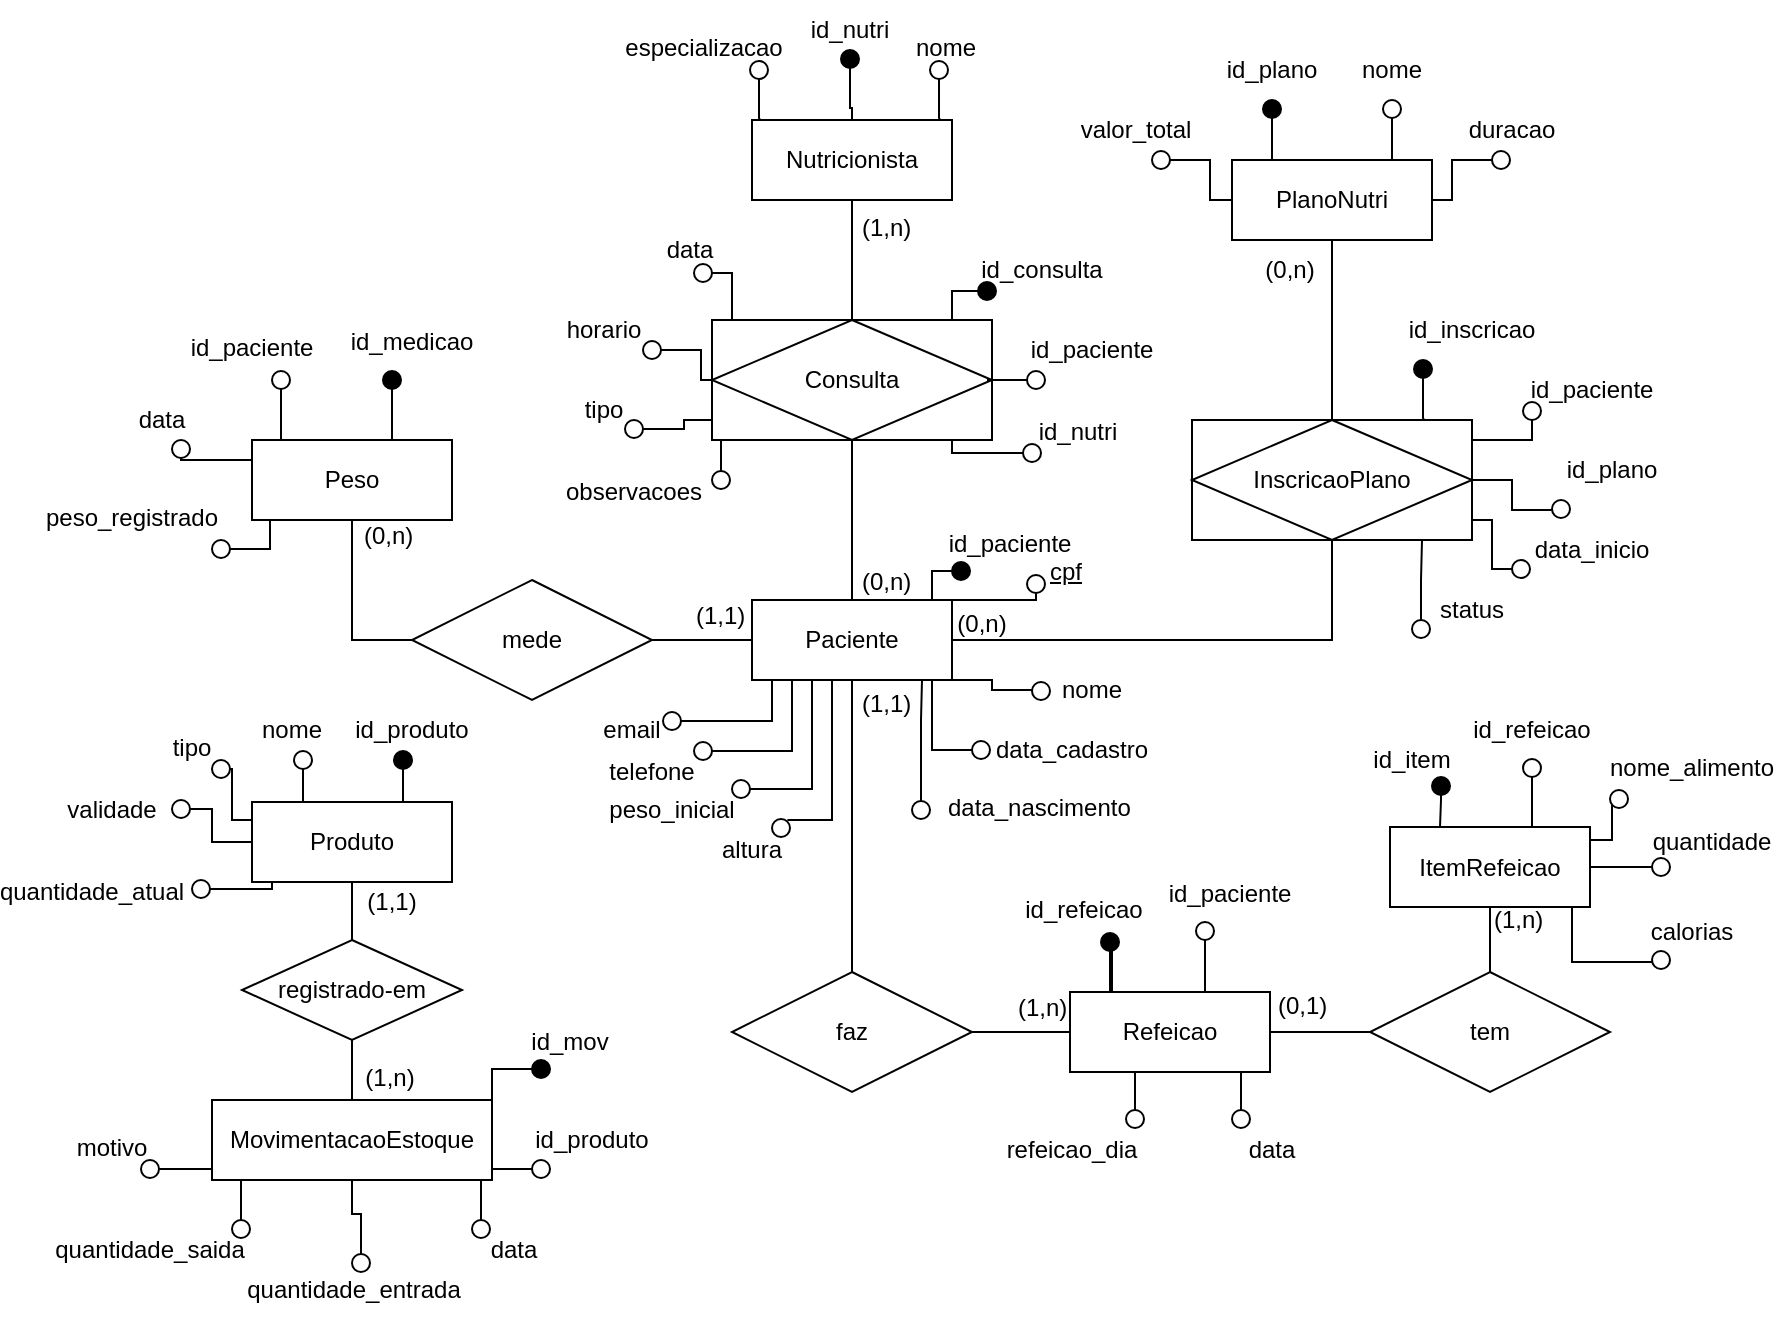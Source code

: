 <mxfile version="28.0.4">
  <diagram name="Page-1" id="3-nL8nf_fQpSpYGJ1Xfw">
    <mxGraphModel dx="1158" dy="623" grid="1" gridSize="10" guides="1" tooltips="1" connect="1" arrows="1" fold="1" page="1" pageScale="1" pageWidth="980" pageHeight="1390" math="0" shadow="0">
      <root>
        <mxCell id="0" />
        <mxCell id="1" parent="0" />
        <mxCell id="TYAmSIoRfzc6kdNb8GAb-39" style="edgeStyle=orthogonalEdgeStyle;rounded=0;orthogonalLoop=1;jettySize=auto;html=1;endArrow=none;endFill=0;" edge="1" parent="1" source="TYAmSIoRfzc6kdNb8GAb-1" target="TYAmSIoRfzc6kdNb8GAb-15">
          <mxGeometry relative="1" as="geometry" />
        </mxCell>
        <mxCell id="TYAmSIoRfzc6kdNb8GAb-82" style="edgeStyle=orthogonalEdgeStyle;rounded=0;orthogonalLoop=1;jettySize=auto;html=1;entryX=1;entryY=0;entryDx=0;entryDy=0;endArrow=none;endFill=0;" edge="1" parent="1" source="TYAmSIoRfzc6kdNb8GAb-1" target="TYAmSIoRfzc6kdNb8GAb-70">
          <mxGeometry relative="1" as="geometry">
            <Array as="points">
              <mxPoint x="460" y="420" />
              <mxPoint x="438" y="420" />
            </Array>
          </mxGeometry>
        </mxCell>
        <mxCell id="TYAmSIoRfzc6kdNb8GAb-86" style="edgeStyle=orthogonalEdgeStyle;rounded=0;orthogonalLoop=1;jettySize=auto;html=1;endArrow=none;endFill=0;" edge="1" parent="1" source="TYAmSIoRfzc6kdNb8GAb-1" target="TYAmSIoRfzc6kdNb8GAb-4">
          <mxGeometry relative="1" as="geometry" />
        </mxCell>
        <mxCell id="TYAmSIoRfzc6kdNb8GAb-1" value="Paciente" style="whiteSpace=wrap;html=1;align=center;" vertex="1" parent="1">
          <mxGeometry x="420" y="310" width="100" height="40" as="geometry" />
        </mxCell>
        <mxCell id="TYAmSIoRfzc6kdNb8GAb-2" value="PlanoNutri" style="whiteSpace=wrap;html=1;align=center;" vertex="1" parent="1">
          <mxGeometry x="660" y="90" width="100" height="40" as="geometry" />
        </mxCell>
        <mxCell id="TYAmSIoRfzc6kdNb8GAb-87" style="edgeStyle=orthogonalEdgeStyle;rounded=0;orthogonalLoop=1;jettySize=auto;html=1;endArrow=none;endFill=0;" edge="1" parent="1" source="TYAmSIoRfzc6kdNb8GAb-4" target="TYAmSIoRfzc6kdNb8GAb-2">
          <mxGeometry relative="1" as="geometry" />
        </mxCell>
        <mxCell id="TYAmSIoRfzc6kdNb8GAb-113" value="" style="edgeStyle=orthogonalEdgeStyle;rounded=0;orthogonalLoop=1;jettySize=auto;html=1;endArrow=none;endFill=0;" edge="1" parent="1" source="TYAmSIoRfzc6kdNb8GAb-4" target="TYAmSIoRfzc6kdNb8GAb-108">
          <mxGeometry relative="1" as="geometry">
            <Array as="points">
              <mxPoint x="800" y="250" />
              <mxPoint x="800" y="265" />
            </Array>
          </mxGeometry>
        </mxCell>
        <mxCell id="TYAmSIoRfzc6kdNb8GAb-4" value="InscricaoPlano" style="shape=associativeEntity;whiteSpace=wrap;html=1;align=center;" vertex="1" parent="1">
          <mxGeometry x="640" y="220" width="140" height="60" as="geometry" />
        </mxCell>
        <mxCell id="TYAmSIoRfzc6kdNb8GAb-5" value="Nutricionista" style="whiteSpace=wrap;html=1;align=center;" vertex="1" parent="1">
          <mxGeometry x="420" y="70" width="100" height="40" as="geometry" />
        </mxCell>
        <mxCell id="TYAmSIoRfzc6kdNb8GAb-120" style="edgeStyle=orthogonalEdgeStyle;rounded=0;orthogonalLoop=1;jettySize=auto;html=1;endArrow=none;endFill=0;" edge="1" parent="1" source="TYAmSIoRfzc6kdNb8GAb-6" target="TYAmSIoRfzc6kdNb8GAb-1">
          <mxGeometry relative="1" as="geometry" />
        </mxCell>
        <mxCell id="TYAmSIoRfzc6kdNb8GAb-121" style="edgeStyle=orthogonalEdgeStyle;rounded=0;orthogonalLoop=1;jettySize=auto;html=1;endArrow=none;endFill=0;" edge="1" parent="1" source="TYAmSIoRfzc6kdNb8GAb-6" target="TYAmSIoRfzc6kdNb8GAb-5">
          <mxGeometry relative="1" as="geometry" />
        </mxCell>
        <mxCell id="TYAmSIoRfzc6kdNb8GAb-6" value="Consulta" style="shape=associativeEntity;whiteSpace=wrap;html=1;align=center;" vertex="1" parent="1">
          <mxGeometry x="400" y="170" width="140" height="60" as="geometry" />
        </mxCell>
        <mxCell id="TYAmSIoRfzc6kdNb8GAb-8" value="Refeicao" style="whiteSpace=wrap;html=1;align=center;" vertex="1" parent="1">
          <mxGeometry x="579" y="506" width="100" height="40" as="geometry" />
        </mxCell>
        <mxCell id="TYAmSIoRfzc6kdNb8GAb-43" style="edgeStyle=orthogonalEdgeStyle;rounded=0;orthogonalLoop=1;jettySize=auto;html=1;endArrow=none;endFill=0;" edge="1" parent="1" source="TYAmSIoRfzc6kdNb8GAb-9" target="TYAmSIoRfzc6kdNb8GAb-1">
          <mxGeometry relative="1" as="geometry">
            <Array as="points">
              <mxPoint x="470" y="420" />
              <mxPoint x="470" y="420" />
            </Array>
          </mxGeometry>
        </mxCell>
        <mxCell id="TYAmSIoRfzc6kdNb8GAb-50" style="edgeStyle=orthogonalEdgeStyle;rounded=0;orthogonalLoop=1;jettySize=auto;html=1;endArrow=none;endFill=0;" edge="1" parent="1" source="TYAmSIoRfzc6kdNb8GAb-9" target="TYAmSIoRfzc6kdNb8GAb-8">
          <mxGeometry relative="1" as="geometry" />
        </mxCell>
        <mxCell id="TYAmSIoRfzc6kdNb8GAb-9" value="faz" style="shape=rhombus;perimeter=rhombusPerimeter;whiteSpace=wrap;html=1;align=center;" vertex="1" parent="1">
          <mxGeometry x="410" y="496" width="120" height="60" as="geometry" />
        </mxCell>
        <mxCell id="TYAmSIoRfzc6kdNb8GAb-10" value="ItemRefeicao" style="whiteSpace=wrap;html=1;align=center;" vertex="1" parent="1">
          <mxGeometry x="739" y="423.5" width="100" height="40" as="geometry" />
        </mxCell>
        <mxCell id="TYAmSIoRfzc6kdNb8GAb-152" style="edgeStyle=orthogonalEdgeStyle;rounded=0;orthogonalLoop=1;jettySize=auto;html=1;endArrow=none;endFill=0;" edge="1" parent="1" source="TYAmSIoRfzc6kdNb8GAb-11" target="TYAmSIoRfzc6kdNb8GAb-8">
          <mxGeometry relative="1" as="geometry" />
        </mxCell>
        <mxCell id="TYAmSIoRfzc6kdNb8GAb-153" style="edgeStyle=orthogonalEdgeStyle;rounded=0;orthogonalLoop=1;jettySize=auto;html=1;endArrow=none;endFill=0;" edge="1" parent="1" source="TYAmSIoRfzc6kdNb8GAb-11" target="TYAmSIoRfzc6kdNb8GAb-10">
          <mxGeometry relative="1" as="geometry" />
        </mxCell>
        <mxCell id="TYAmSIoRfzc6kdNb8GAb-11" value="tem" style="shape=rhombus;perimeter=rhombusPerimeter;whiteSpace=wrap;html=1;align=center;" vertex="1" parent="1">
          <mxGeometry x="729" y="496" width="120" height="60" as="geometry" />
        </mxCell>
        <mxCell id="TYAmSIoRfzc6kdNb8GAb-12" value="(1,n)" style="text;strokeColor=none;fillColor=none;spacingLeft=4;spacingRight=4;overflow=hidden;rotatable=0;points=[[0,0.5],[1,0.5]];portConstraint=eastwest;fontSize=12;whiteSpace=wrap;html=1;" vertex="1" parent="1">
          <mxGeometry x="784.5" y="455.5" width="40" height="30" as="geometry" />
        </mxCell>
        <mxCell id="TYAmSIoRfzc6kdNb8GAb-13" value="(0,1)" style="text;strokeColor=none;fillColor=none;spacingLeft=4;spacingRight=4;overflow=hidden;rotatable=0;points=[[0,0.5],[1,0.5]];portConstraint=eastwest;fontSize=12;whiteSpace=wrap;html=1;" vertex="1" parent="1">
          <mxGeometry x="677" y="499" width="40" height="30" as="geometry" />
        </mxCell>
        <mxCell id="TYAmSIoRfzc6kdNb8GAb-14" value="Peso" style="whiteSpace=wrap;html=1;align=center;" vertex="1" parent="1">
          <mxGeometry x="170" y="230" width="100" height="40" as="geometry" />
        </mxCell>
        <mxCell id="TYAmSIoRfzc6kdNb8GAb-41" style="edgeStyle=orthogonalEdgeStyle;rounded=0;orthogonalLoop=1;jettySize=auto;html=1;endArrow=none;endFill=0;" edge="1" parent="1" source="TYAmSIoRfzc6kdNb8GAb-15" target="TYAmSIoRfzc6kdNb8GAb-14">
          <mxGeometry relative="1" as="geometry">
            <mxPoint x="280.0" y="340.0" as="sourcePoint" />
            <mxPoint x="190" y="310" as="targetPoint" />
            <Array as="points">
              <mxPoint x="220" y="330" />
            </Array>
          </mxGeometry>
        </mxCell>
        <mxCell id="TYAmSIoRfzc6kdNb8GAb-15" value="mede" style="shape=rhombus;perimeter=rhombusPerimeter;whiteSpace=wrap;html=1;align=center;" vertex="1" parent="1">
          <mxGeometry x="250" y="300" width="120" height="60" as="geometry" />
        </mxCell>
        <mxCell id="TYAmSIoRfzc6kdNb8GAb-16" value="(0,n)" style="text;strokeColor=none;fillColor=none;spacingLeft=4;spacingRight=4;overflow=hidden;rotatable=0;points=[[0,0.5],[1,0.5]];portConstraint=eastwest;fontSize=12;whiteSpace=wrap;html=1;" vertex="1" parent="1">
          <mxGeometry x="220" y="264" width="40" height="30" as="geometry" />
        </mxCell>
        <mxCell id="TYAmSIoRfzc6kdNb8GAb-17" value="(1,1)" style="text;strokeColor=none;fillColor=none;spacingLeft=4;spacingRight=4;overflow=hidden;rotatable=0;points=[[0,0.5],[1,0.5]];portConstraint=eastwest;fontSize=12;whiteSpace=wrap;html=1;" vertex="1" parent="1">
          <mxGeometry x="386" y="304" width="40" height="30" as="geometry" />
        </mxCell>
        <mxCell id="TYAmSIoRfzc6kdNb8GAb-18" value="(0,n)" style="text;strokeColor=none;fillColor=none;spacingLeft=4;spacingRight=4;overflow=hidden;rotatable=0;points=[[0,0.5],[1,0.5]];portConstraint=eastwest;fontSize=12;whiteSpace=wrap;html=1;" vertex="1" parent="1">
          <mxGeometry x="469" y="287" width="40" height="30" as="geometry" />
        </mxCell>
        <mxCell id="TYAmSIoRfzc6kdNb8GAb-19" value="(1,n)" style="text;strokeColor=none;fillColor=none;spacingLeft=4;spacingRight=4;overflow=hidden;rotatable=0;points=[[0,0.5],[1,0.5]];portConstraint=eastwest;fontSize=12;whiteSpace=wrap;html=1;" vertex="1" parent="1">
          <mxGeometry x="469" y="110" width="40" height="30" as="geometry" />
        </mxCell>
        <mxCell id="TYAmSIoRfzc6kdNb8GAb-20" value="(1,1)" style="text;strokeColor=none;fillColor=none;spacingLeft=4;spacingRight=4;overflow=hidden;rotatable=0;points=[[0,0.5],[1,0.5]];portConstraint=eastwest;fontSize=12;whiteSpace=wrap;html=1;" vertex="1" parent="1">
          <mxGeometry x="469" y="348" width="40" height="30" as="geometry" />
        </mxCell>
        <mxCell id="TYAmSIoRfzc6kdNb8GAb-21" value="(1,n)" style="text;strokeColor=none;fillColor=none;spacingLeft=4;spacingRight=4;overflow=hidden;rotatable=0;points=[[0,0.5],[1,0.5]];portConstraint=eastwest;fontSize=12;whiteSpace=wrap;html=1;" vertex="1" parent="1">
          <mxGeometry x="547" y="500" width="40" height="30" as="geometry" />
        </mxCell>
        <mxCell id="TYAmSIoRfzc6kdNb8GAb-22" value="Produto" style="whiteSpace=wrap;html=1;align=center;" vertex="1" parent="1">
          <mxGeometry x="170" y="411" width="100" height="40" as="geometry" />
        </mxCell>
        <mxCell id="TYAmSIoRfzc6kdNb8GAb-23" value="MovimentacaoEstoque" style="whiteSpace=wrap;html=1;align=center;" vertex="1" parent="1">
          <mxGeometry x="150" y="560" width="140" height="40" as="geometry" />
        </mxCell>
        <mxCell id="TYAmSIoRfzc6kdNb8GAb-217" style="edgeStyle=orthogonalEdgeStyle;rounded=0;orthogonalLoop=1;jettySize=auto;html=1;endArrow=none;endFill=0;" edge="1" parent="1" source="TYAmSIoRfzc6kdNb8GAb-24" target="TYAmSIoRfzc6kdNb8GAb-22">
          <mxGeometry relative="1" as="geometry" />
        </mxCell>
        <mxCell id="TYAmSIoRfzc6kdNb8GAb-218" style="edgeStyle=orthogonalEdgeStyle;rounded=0;orthogonalLoop=1;jettySize=auto;html=1;endArrow=none;endFill=0;" edge="1" parent="1" source="TYAmSIoRfzc6kdNb8GAb-24" target="TYAmSIoRfzc6kdNb8GAb-23">
          <mxGeometry relative="1" as="geometry" />
        </mxCell>
        <mxCell id="TYAmSIoRfzc6kdNb8GAb-24" value="registrado-em" style="shape=rhombus;perimeter=rhombusPerimeter;whiteSpace=wrap;html=1;align=center;" vertex="1" parent="1">
          <mxGeometry x="165" y="480" width="110" height="50" as="geometry" />
        </mxCell>
        <mxCell id="TYAmSIoRfzc6kdNb8GAb-51" value="data_nascimento" style="text;strokeColor=none;fillColor=none;spacingLeft=4;spacingRight=4;overflow=hidden;rotatable=0;points=[[0,0.5],[1,0.5]];portConstraint=eastwest;fontSize=12;whiteSpace=wrap;html=1;" vertex="1" parent="1">
          <mxGeometry x="511.5" y="400" width="101" height="30" as="geometry" />
        </mxCell>
        <mxCell id="TYAmSIoRfzc6kdNb8GAb-78" style="edgeStyle=orthogonalEdgeStyle;rounded=0;orthogonalLoop=1;jettySize=auto;html=1;endArrow=none;endFill=0;" edge="1" parent="1" source="TYAmSIoRfzc6kdNb8GAb-53" target="TYAmSIoRfzc6kdNb8GAb-1">
          <mxGeometry relative="1" as="geometry">
            <Array as="points">
              <mxPoint x="505" y="370" />
              <mxPoint x="505" y="370" />
            </Array>
          </mxGeometry>
        </mxCell>
        <mxCell id="TYAmSIoRfzc6kdNb8GAb-53" value="" style="ellipse;whiteSpace=wrap;html=1;aspect=fixed;" vertex="1" parent="1">
          <mxGeometry x="500" y="410.5" width="9" height="9" as="geometry" />
        </mxCell>
        <mxCell id="TYAmSIoRfzc6kdNb8GAb-58" value="data_cadastro" style="text;html=1;align=center;verticalAlign=middle;whiteSpace=wrap;rounded=0;" vertex="1" parent="1">
          <mxGeometry x="550" y="370" width="60" height="30" as="geometry" />
        </mxCell>
        <mxCell id="TYAmSIoRfzc6kdNb8GAb-75" style="edgeStyle=orthogonalEdgeStyle;rounded=0;orthogonalLoop=1;jettySize=auto;html=1;endArrow=none;endFill=0;" edge="1" parent="1" source="TYAmSIoRfzc6kdNb8GAb-59" target="TYAmSIoRfzc6kdNb8GAb-1">
          <mxGeometry relative="1" as="geometry">
            <Array as="points">
              <mxPoint x="540" y="355" />
              <mxPoint x="540" y="350" />
            </Array>
          </mxGeometry>
        </mxCell>
        <mxCell id="TYAmSIoRfzc6kdNb8GAb-59" value="nome" style="text;html=1;align=center;verticalAlign=middle;whiteSpace=wrap;rounded=0;" vertex="1" parent="1">
          <mxGeometry x="560" y="340" width="60" height="30" as="geometry" />
        </mxCell>
        <mxCell id="TYAmSIoRfzc6kdNb8GAb-61" value="&lt;u&gt;cpf&lt;/u&gt;" style="text;html=1;align=center;verticalAlign=middle;whiteSpace=wrap;rounded=0;" vertex="1" parent="1">
          <mxGeometry x="547" y="280.5" width="60" height="30" as="geometry" />
        </mxCell>
        <mxCell id="TYAmSIoRfzc6kdNb8GAb-62" value="id_paciente" style="text;html=1;align=center;verticalAlign=middle;whiteSpace=wrap;rounded=0;" vertex="1" parent="1">
          <mxGeometry x="519" y="264" width="60" height="36" as="geometry" />
        </mxCell>
        <mxCell id="TYAmSIoRfzc6kdNb8GAb-63" value="altura" style="text;html=1;align=center;verticalAlign=middle;whiteSpace=wrap;rounded=0;" vertex="1" parent="1">
          <mxGeometry x="390" y="419.5" width="60" height="30" as="geometry" />
        </mxCell>
        <mxCell id="TYAmSIoRfzc6kdNb8GAb-64" value="peso_inicial" style="text;html=1;align=center;verticalAlign=middle;whiteSpace=wrap;rounded=0;" vertex="1" parent="1">
          <mxGeometry x="350" y="400" width="60" height="30" as="geometry" />
        </mxCell>
        <mxCell id="TYAmSIoRfzc6kdNb8GAb-65" value="email" style="text;html=1;align=center;verticalAlign=middle;whiteSpace=wrap;rounded=0;" vertex="1" parent="1">
          <mxGeometry x="330" y="360" width="60" height="30" as="geometry" />
        </mxCell>
        <mxCell id="TYAmSIoRfzc6kdNb8GAb-66" value="telefone" style="text;html=1;align=center;verticalAlign=middle;whiteSpace=wrap;rounded=0;" vertex="1" parent="1">
          <mxGeometry x="340" y="381" width="60" height="30" as="geometry" />
        </mxCell>
        <mxCell id="TYAmSIoRfzc6kdNb8GAb-76" style="edgeStyle=orthogonalEdgeStyle;rounded=0;orthogonalLoop=1;jettySize=auto;html=1;endArrow=none;endFill=0;" edge="1" parent="1" source="TYAmSIoRfzc6kdNb8GAb-67" target="TYAmSIoRfzc6kdNb8GAb-1">
          <mxGeometry relative="1" as="geometry">
            <Array as="points">
              <mxPoint x="510" y="385" />
            </Array>
          </mxGeometry>
        </mxCell>
        <mxCell id="TYAmSIoRfzc6kdNb8GAb-67" value="" style="ellipse;whiteSpace=wrap;html=1;aspect=fixed;" vertex="1" parent="1">
          <mxGeometry x="530" y="380.5" width="9" height="9" as="geometry" />
        </mxCell>
        <mxCell id="TYAmSIoRfzc6kdNb8GAb-68" value="" style="ellipse;whiteSpace=wrap;html=1;aspect=fixed;" vertex="1" parent="1">
          <mxGeometry x="560" y="351" width="9" height="9" as="geometry" />
        </mxCell>
        <mxCell id="TYAmSIoRfzc6kdNb8GAb-80" style="edgeStyle=orthogonalEdgeStyle;rounded=0;orthogonalLoop=1;jettySize=auto;html=1;endArrow=none;endFill=0;" edge="1" parent="1" source="TYAmSIoRfzc6kdNb8GAb-69" target="TYAmSIoRfzc6kdNb8GAb-1">
          <mxGeometry relative="1" as="geometry">
            <Array as="points">
              <mxPoint x="562" y="310" />
            </Array>
          </mxGeometry>
        </mxCell>
        <mxCell id="TYAmSIoRfzc6kdNb8GAb-69" value="" style="ellipse;whiteSpace=wrap;html=1;aspect=fixed;" vertex="1" parent="1">
          <mxGeometry x="557.5" y="297.5" width="9" height="9" as="geometry" />
        </mxCell>
        <mxCell id="TYAmSIoRfzc6kdNb8GAb-70" value="" style="ellipse;whiteSpace=wrap;html=1;aspect=fixed;" vertex="1" parent="1">
          <mxGeometry x="430" y="419.5" width="9" height="9" as="geometry" />
        </mxCell>
        <mxCell id="TYAmSIoRfzc6kdNb8GAb-83" value="" style="edgeStyle=orthogonalEdgeStyle;rounded=0;orthogonalLoop=1;jettySize=auto;html=1;endArrow=none;endFill=0;" edge="1" parent="1" source="TYAmSIoRfzc6kdNb8GAb-71" target="TYAmSIoRfzc6kdNb8GAb-1">
          <mxGeometry relative="1" as="geometry">
            <Array as="points">
              <mxPoint x="450" y="405" />
            </Array>
          </mxGeometry>
        </mxCell>
        <mxCell id="TYAmSIoRfzc6kdNb8GAb-71" value="" style="ellipse;whiteSpace=wrap;html=1;aspect=fixed;" vertex="1" parent="1">
          <mxGeometry x="410" y="400" width="9" height="9" as="geometry" />
        </mxCell>
        <mxCell id="TYAmSIoRfzc6kdNb8GAb-84" style="edgeStyle=orthogonalEdgeStyle;rounded=0;orthogonalLoop=1;jettySize=auto;html=1;endArrow=none;endFill=0;" edge="1" parent="1" source="TYAmSIoRfzc6kdNb8GAb-72" target="TYAmSIoRfzc6kdNb8GAb-1">
          <mxGeometry relative="1" as="geometry">
            <Array as="points">
              <mxPoint x="440" y="386" />
            </Array>
          </mxGeometry>
        </mxCell>
        <mxCell id="TYAmSIoRfzc6kdNb8GAb-72" value="" style="ellipse;whiteSpace=wrap;html=1;aspect=fixed;" vertex="1" parent="1">
          <mxGeometry x="391" y="381" width="9" height="9" as="geometry" />
        </mxCell>
        <mxCell id="TYAmSIoRfzc6kdNb8GAb-85" style="edgeStyle=orthogonalEdgeStyle;rounded=0;orthogonalLoop=1;jettySize=auto;html=1;endArrow=none;endFill=0;" edge="1" parent="1" source="TYAmSIoRfzc6kdNb8GAb-73" target="TYAmSIoRfzc6kdNb8GAb-1">
          <mxGeometry relative="1" as="geometry">
            <Array as="points">
              <mxPoint x="430" y="370" />
            </Array>
          </mxGeometry>
        </mxCell>
        <mxCell id="TYAmSIoRfzc6kdNb8GAb-73" value="" style="ellipse;whiteSpace=wrap;html=1;aspect=fixed;" vertex="1" parent="1">
          <mxGeometry x="375.5" y="366" width="9" height="9" as="geometry" />
        </mxCell>
        <mxCell id="TYAmSIoRfzc6kdNb8GAb-81" style="edgeStyle=orthogonalEdgeStyle;rounded=0;orthogonalLoop=1;jettySize=auto;html=1;endArrow=none;endFill=0;" edge="1" parent="1" source="TYAmSIoRfzc6kdNb8GAb-74" target="TYAmSIoRfzc6kdNb8GAb-1">
          <mxGeometry relative="1" as="geometry">
            <Array as="points">
              <mxPoint x="510" y="296" />
            </Array>
          </mxGeometry>
        </mxCell>
        <mxCell id="TYAmSIoRfzc6kdNb8GAb-74" value="" style="ellipse;whiteSpace=wrap;html=1;aspect=fixed;fillColor=#000000;" vertex="1" parent="1">
          <mxGeometry x="520" y="291" width="9" height="9" as="geometry" />
        </mxCell>
        <mxCell id="TYAmSIoRfzc6kdNb8GAb-88" value="id_plano" style="text;html=1;align=center;verticalAlign=middle;whiteSpace=wrap;rounded=0;" vertex="1" parent="1">
          <mxGeometry x="650" y="30" width="60" height="30" as="geometry" />
        </mxCell>
        <mxCell id="TYAmSIoRfzc6kdNb8GAb-89" value="nome" style="text;html=1;align=center;verticalAlign=middle;whiteSpace=wrap;rounded=0;" vertex="1" parent="1">
          <mxGeometry x="710" y="30" width="60" height="30" as="geometry" />
        </mxCell>
        <mxCell id="TYAmSIoRfzc6kdNb8GAb-90" value="duracao" style="text;html=1;align=center;verticalAlign=middle;whiteSpace=wrap;rounded=0;" vertex="1" parent="1">
          <mxGeometry x="770" y="60" width="60" height="30" as="geometry" />
        </mxCell>
        <mxCell id="TYAmSIoRfzc6kdNb8GAb-91" value="valor_total" style="text;html=1;align=center;verticalAlign=middle;whiteSpace=wrap;rounded=0;" vertex="1" parent="1">
          <mxGeometry x="582" y="60" width="60" height="30" as="geometry" />
        </mxCell>
        <mxCell id="TYAmSIoRfzc6kdNb8GAb-97" style="edgeStyle=orthogonalEdgeStyle;rounded=0;orthogonalLoop=1;jettySize=auto;html=1;endArrow=none;endFill=0;" edge="1" parent="1" source="TYAmSIoRfzc6kdNb8GAb-93" target="TYAmSIoRfzc6kdNb8GAb-2">
          <mxGeometry relative="1" as="geometry">
            <Array as="points">
              <mxPoint x="740" y="80" />
              <mxPoint x="740" y="80" />
            </Array>
          </mxGeometry>
        </mxCell>
        <mxCell id="TYAmSIoRfzc6kdNb8GAb-93" value="" style="ellipse;whiteSpace=wrap;html=1;aspect=fixed;" vertex="1" parent="1">
          <mxGeometry x="735.5" y="60" width="9" height="9" as="geometry" />
        </mxCell>
        <mxCell id="TYAmSIoRfzc6kdNb8GAb-98" style="edgeStyle=orthogonalEdgeStyle;rounded=0;orthogonalLoop=1;jettySize=auto;html=1;endArrow=none;endFill=0;" edge="1" parent="1" source="TYAmSIoRfzc6kdNb8GAb-94" target="TYAmSIoRfzc6kdNb8GAb-2">
          <mxGeometry relative="1" as="geometry" />
        </mxCell>
        <mxCell id="TYAmSIoRfzc6kdNb8GAb-94" value="" style="ellipse;whiteSpace=wrap;html=1;aspect=fixed;" vertex="1" parent="1">
          <mxGeometry x="790" y="85.5" width="9" height="9" as="geometry" />
        </mxCell>
        <mxCell id="TYAmSIoRfzc6kdNb8GAb-100" style="edgeStyle=orthogonalEdgeStyle;rounded=0;orthogonalLoop=1;jettySize=auto;html=1;endArrow=none;endFill=0;" edge="1" parent="1" source="TYAmSIoRfzc6kdNb8GAb-95" target="TYAmSIoRfzc6kdNb8GAb-2">
          <mxGeometry relative="1" as="geometry" />
        </mxCell>
        <mxCell id="TYAmSIoRfzc6kdNb8GAb-95" value="" style="ellipse;whiteSpace=wrap;html=1;aspect=fixed;" vertex="1" parent="1">
          <mxGeometry x="620" y="85.5" width="9" height="9" as="geometry" />
        </mxCell>
        <mxCell id="TYAmSIoRfzc6kdNb8GAb-99" style="edgeStyle=orthogonalEdgeStyle;rounded=0;orthogonalLoop=1;jettySize=auto;html=1;endArrow=none;endFill=0;" edge="1" parent="1" source="TYAmSIoRfzc6kdNb8GAb-96" target="TYAmSIoRfzc6kdNb8GAb-2">
          <mxGeometry relative="1" as="geometry">
            <Array as="points">
              <mxPoint x="680" y="80" />
              <mxPoint x="680" y="80" />
            </Array>
          </mxGeometry>
        </mxCell>
        <mxCell id="TYAmSIoRfzc6kdNb8GAb-96" value="" style="ellipse;whiteSpace=wrap;html=1;aspect=fixed;fillColor=#000000;" vertex="1" parent="1">
          <mxGeometry x="675.5" y="60" width="9" height="9" as="geometry" />
        </mxCell>
        <mxCell id="TYAmSIoRfzc6kdNb8GAb-101" value="id_inscricao" style="text;html=1;align=center;verticalAlign=middle;whiteSpace=wrap;rounded=0;" vertex="1" parent="1">
          <mxGeometry x="750" y="160" width="60" height="30" as="geometry" />
        </mxCell>
        <mxCell id="TYAmSIoRfzc6kdNb8GAb-102" value="id_paciente" style="text;html=1;align=center;verticalAlign=middle;whiteSpace=wrap;rounded=0;" vertex="1" parent="1">
          <mxGeometry x="810" y="190" width="60" height="30" as="geometry" />
        </mxCell>
        <mxCell id="TYAmSIoRfzc6kdNb8GAb-103" value="id_plano" style="text;html=1;align=center;verticalAlign=middle;whiteSpace=wrap;rounded=0;" vertex="1" parent="1">
          <mxGeometry x="820" y="230" width="60" height="30" as="geometry" />
        </mxCell>
        <mxCell id="TYAmSIoRfzc6kdNb8GAb-104" value="data_inicio" style="text;html=1;align=center;verticalAlign=middle;whiteSpace=wrap;rounded=0;" vertex="1" parent="1">
          <mxGeometry x="810" y="270" width="60" height="30" as="geometry" />
        </mxCell>
        <mxCell id="TYAmSIoRfzc6kdNb8GAb-105" value="status" style="text;html=1;align=center;verticalAlign=middle;whiteSpace=wrap;rounded=0;" vertex="1" parent="1">
          <mxGeometry x="750" y="300" width="60" height="30" as="geometry" />
        </mxCell>
        <mxCell id="TYAmSIoRfzc6kdNb8GAb-112" style="edgeStyle=orthogonalEdgeStyle;rounded=0;orthogonalLoop=1;jettySize=auto;html=1;endArrow=none;endFill=0;" edge="1" parent="1" source="TYAmSIoRfzc6kdNb8GAb-106" target="TYAmSIoRfzc6kdNb8GAb-4">
          <mxGeometry relative="1" as="geometry">
            <Array as="points">
              <mxPoint x="756" y="219" />
              <mxPoint x="756" y="219" />
            </Array>
          </mxGeometry>
        </mxCell>
        <mxCell id="TYAmSIoRfzc6kdNb8GAb-106" value="" style="ellipse;whiteSpace=wrap;html=1;aspect=fixed;fillColor=#000000;" vertex="1" parent="1">
          <mxGeometry x="751" y="190" width="9" height="9" as="geometry" />
        </mxCell>
        <mxCell id="TYAmSIoRfzc6kdNb8GAb-111" style="edgeStyle=orthogonalEdgeStyle;rounded=0;orthogonalLoop=1;jettySize=auto;html=1;endArrow=none;endFill=0;" edge="1" parent="1" source="TYAmSIoRfzc6kdNb8GAb-107" target="TYAmSIoRfzc6kdNb8GAb-4">
          <mxGeometry relative="1" as="geometry">
            <Array as="points">
              <mxPoint x="810" y="230" />
            </Array>
          </mxGeometry>
        </mxCell>
        <mxCell id="TYAmSIoRfzc6kdNb8GAb-107" value="" style="ellipse;whiteSpace=wrap;html=1;aspect=fixed;" vertex="1" parent="1">
          <mxGeometry x="805.5" y="211" width="9" height="9" as="geometry" />
        </mxCell>
        <mxCell id="TYAmSIoRfzc6kdNb8GAb-108" value="" style="ellipse;whiteSpace=wrap;html=1;aspect=fixed;" vertex="1" parent="1">
          <mxGeometry x="820" y="260" width="9" height="9" as="geometry" />
        </mxCell>
        <mxCell id="TYAmSIoRfzc6kdNb8GAb-109" value="" style="ellipse;whiteSpace=wrap;html=1;aspect=fixed;" vertex="1" parent="1">
          <mxGeometry x="800" y="290" width="9" height="9" as="geometry" />
        </mxCell>
        <mxCell id="TYAmSIoRfzc6kdNb8GAb-115" style="edgeStyle=orthogonalEdgeStyle;rounded=0;orthogonalLoop=1;jettySize=auto;html=1;endArrow=none;endFill=0;" edge="1" parent="1" source="TYAmSIoRfzc6kdNb8GAb-110" target="TYAmSIoRfzc6kdNb8GAb-4">
          <mxGeometry relative="1" as="geometry">
            <Array as="points">
              <mxPoint x="755" y="300" />
              <mxPoint x="755" y="300" />
            </Array>
          </mxGeometry>
        </mxCell>
        <mxCell id="TYAmSIoRfzc6kdNb8GAb-110" value="" style="ellipse;whiteSpace=wrap;html=1;aspect=fixed;" vertex="1" parent="1">
          <mxGeometry x="750" y="320" width="9" height="9" as="geometry" />
        </mxCell>
        <mxCell id="TYAmSIoRfzc6kdNb8GAb-114" style="edgeStyle=orthogonalEdgeStyle;rounded=0;orthogonalLoop=1;jettySize=auto;html=1;endArrow=none;endFill=0;" edge="1" parent="1" source="TYAmSIoRfzc6kdNb8GAb-109" target="TYAmSIoRfzc6kdNb8GAb-4">
          <mxGeometry relative="1" as="geometry">
            <Array as="points">
              <mxPoint x="790" y="295" />
              <mxPoint x="790" y="270" />
            </Array>
          </mxGeometry>
        </mxCell>
        <mxCell id="TYAmSIoRfzc6kdNb8GAb-116" value="(0,n)" style="text;html=1;align=center;verticalAlign=middle;whiteSpace=wrap;rounded=0;" vertex="1" parent="1">
          <mxGeometry x="504.5" y="306.5" width="60" height="30" as="geometry" />
        </mxCell>
        <mxCell id="TYAmSIoRfzc6kdNb8GAb-118" value="(0,n)" style="text;html=1;align=center;verticalAlign=middle;whiteSpace=wrap;rounded=0;" vertex="1" parent="1">
          <mxGeometry x="659" y="130" width="60" height="30" as="geometry" />
        </mxCell>
        <mxCell id="TYAmSIoRfzc6kdNb8GAb-122" value="id_nutri" style="text;html=1;align=center;verticalAlign=middle;whiteSpace=wrap;rounded=0;" vertex="1" parent="1">
          <mxGeometry x="439" y="10" width="60" height="30" as="geometry" />
        </mxCell>
        <mxCell id="TYAmSIoRfzc6kdNb8GAb-129" style="edgeStyle=orthogonalEdgeStyle;rounded=0;orthogonalLoop=1;jettySize=auto;html=1;endArrow=none;endFill=0;" edge="1" parent="1" source="TYAmSIoRfzc6kdNb8GAb-123" target="TYAmSIoRfzc6kdNb8GAb-5">
          <mxGeometry relative="1" as="geometry" />
        </mxCell>
        <mxCell id="TYAmSIoRfzc6kdNb8GAb-123" value="" style="ellipse;whiteSpace=wrap;html=1;aspect=fixed;fillColor=#000000;" vertex="1" parent="1">
          <mxGeometry x="464.5" y="35" width="9" height="9" as="geometry" />
        </mxCell>
        <mxCell id="TYAmSIoRfzc6kdNb8GAb-124" value="nome" style="text;html=1;align=center;verticalAlign=middle;whiteSpace=wrap;rounded=0;" vertex="1" parent="1">
          <mxGeometry x="487" y="19" width="60" height="30" as="geometry" />
        </mxCell>
        <mxCell id="TYAmSIoRfzc6kdNb8GAb-125" value="especializacao" style="text;html=1;align=center;verticalAlign=middle;whiteSpace=wrap;rounded=0;" vertex="1" parent="1">
          <mxGeometry x="365.5" y="19" width="60" height="30" as="geometry" />
        </mxCell>
        <mxCell id="TYAmSIoRfzc6kdNb8GAb-130" style="edgeStyle=orthogonalEdgeStyle;rounded=0;orthogonalLoop=1;jettySize=auto;html=1;endArrow=none;endFill=0;" edge="1" parent="1" source="TYAmSIoRfzc6kdNb8GAb-126" target="TYAmSIoRfzc6kdNb8GAb-5">
          <mxGeometry relative="1" as="geometry">
            <Array as="points">
              <mxPoint x="424" y="69" />
              <mxPoint x="424" y="50" />
            </Array>
          </mxGeometry>
        </mxCell>
        <mxCell id="TYAmSIoRfzc6kdNb8GAb-126" value="" style="ellipse;whiteSpace=wrap;html=1;aspect=fixed;" vertex="1" parent="1">
          <mxGeometry x="419" y="40.5" width="9" height="9" as="geometry" />
        </mxCell>
        <mxCell id="TYAmSIoRfzc6kdNb8GAb-128" style="edgeStyle=orthogonalEdgeStyle;rounded=0;orthogonalLoop=1;jettySize=auto;html=1;endArrow=none;endFill=0;" edge="1" parent="1" source="TYAmSIoRfzc6kdNb8GAb-127" target="TYAmSIoRfzc6kdNb8GAb-5">
          <mxGeometry relative="1" as="geometry">
            <Array as="points">
              <mxPoint x="514" y="69" />
              <mxPoint x="514" y="50" />
            </Array>
          </mxGeometry>
        </mxCell>
        <mxCell id="TYAmSIoRfzc6kdNb8GAb-127" value="" style="ellipse;whiteSpace=wrap;html=1;aspect=fixed;" vertex="1" parent="1">
          <mxGeometry x="509" y="40.5" width="9" height="9" as="geometry" />
        </mxCell>
        <mxCell id="TYAmSIoRfzc6kdNb8GAb-131" value="id_consulta" style="text;html=1;align=center;verticalAlign=middle;whiteSpace=wrap;rounded=0;" vertex="1" parent="1">
          <mxGeometry x="534.5" y="130" width="60" height="30" as="geometry" />
        </mxCell>
        <mxCell id="TYAmSIoRfzc6kdNb8GAb-132" value="id_paciente" style="text;html=1;align=center;verticalAlign=middle;whiteSpace=wrap;rounded=0;" vertex="1" parent="1">
          <mxGeometry x="560" y="170" width="60" height="30" as="geometry" />
        </mxCell>
        <mxCell id="TYAmSIoRfzc6kdNb8GAb-133" value="id_nutri" style="text;html=1;align=center;verticalAlign=middle;whiteSpace=wrap;rounded=0;" vertex="1" parent="1">
          <mxGeometry x="553" y="211" width="60" height="30" as="geometry" />
        </mxCell>
        <mxCell id="TYAmSIoRfzc6kdNb8GAb-134" value="data" style="text;html=1;align=center;verticalAlign=middle;whiteSpace=wrap;rounded=0;" vertex="1" parent="1">
          <mxGeometry x="359" y="120" width="60" height="30" as="geometry" />
        </mxCell>
        <mxCell id="TYAmSIoRfzc6kdNb8GAb-135" value="horario" style="text;html=1;align=center;verticalAlign=middle;whiteSpace=wrap;rounded=0;" vertex="1" parent="1">
          <mxGeometry x="315.5" y="160" width="60" height="30" as="geometry" />
        </mxCell>
        <mxCell id="TYAmSIoRfzc6kdNb8GAb-136" value="tipo" style="text;html=1;align=center;verticalAlign=middle;whiteSpace=wrap;rounded=0;" vertex="1" parent="1">
          <mxGeometry x="315.5" y="200" width="60" height="30" as="geometry" />
        </mxCell>
        <mxCell id="TYAmSIoRfzc6kdNb8GAb-137" value="observacoes" style="text;html=1;align=center;verticalAlign=middle;whiteSpace=wrap;rounded=0;" vertex="1" parent="1">
          <mxGeometry x="331" y="241" width="60" height="30" as="geometry" />
        </mxCell>
        <mxCell id="TYAmSIoRfzc6kdNb8GAb-151" style="edgeStyle=orthogonalEdgeStyle;rounded=0;orthogonalLoop=1;jettySize=auto;html=1;endArrow=none;endFill=0;" edge="1" parent="1" source="TYAmSIoRfzc6kdNb8GAb-138" target="TYAmSIoRfzc6kdNb8GAb-6">
          <mxGeometry relative="1" as="geometry">
            <Array as="points">
              <mxPoint x="520" y="236" />
            </Array>
          </mxGeometry>
        </mxCell>
        <mxCell id="TYAmSIoRfzc6kdNb8GAb-138" value="" style="ellipse;whiteSpace=wrap;html=1;aspect=fixed;" vertex="1" parent="1">
          <mxGeometry x="555.5" y="232" width="9" height="9" as="geometry" />
        </mxCell>
        <mxCell id="TYAmSIoRfzc6kdNb8GAb-150" style="edgeStyle=orthogonalEdgeStyle;rounded=0;orthogonalLoop=1;jettySize=auto;html=1;endArrow=none;endFill=0;" edge="1" parent="1" source="TYAmSIoRfzc6kdNb8GAb-139" target="TYAmSIoRfzc6kdNb8GAb-6">
          <mxGeometry relative="1" as="geometry" />
        </mxCell>
        <mxCell id="TYAmSIoRfzc6kdNb8GAb-139" value="" style="ellipse;whiteSpace=wrap;html=1;aspect=fixed;" vertex="1" parent="1">
          <mxGeometry x="557.5" y="195.5" width="9" height="9" as="geometry" />
        </mxCell>
        <mxCell id="TYAmSIoRfzc6kdNb8GAb-149" style="edgeStyle=orthogonalEdgeStyle;rounded=0;orthogonalLoop=1;jettySize=auto;html=1;endArrow=none;endFill=0;" edge="1" parent="1" source="TYAmSIoRfzc6kdNb8GAb-140" target="TYAmSIoRfzc6kdNb8GAb-6">
          <mxGeometry relative="1" as="geometry">
            <Array as="points">
              <mxPoint x="520" y="156" />
            </Array>
          </mxGeometry>
        </mxCell>
        <mxCell id="TYAmSIoRfzc6kdNb8GAb-140" value="" style="ellipse;whiteSpace=wrap;html=1;aspect=fixed;fillColor=#000000;" vertex="1" parent="1">
          <mxGeometry x="533" y="151" width="9" height="9" as="geometry" />
        </mxCell>
        <mxCell id="TYAmSIoRfzc6kdNb8GAb-148" style="edgeStyle=orthogonalEdgeStyle;rounded=0;orthogonalLoop=1;jettySize=auto;html=1;endArrow=none;endFill=0;" edge="1" parent="1" source="TYAmSIoRfzc6kdNb8GAb-141" target="TYAmSIoRfzc6kdNb8GAb-6">
          <mxGeometry relative="1" as="geometry">
            <Array as="points">
              <mxPoint x="410" y="146" />
            </Array>
          </mxGeometry>
        </mxCell>
        <mxCell id="TYAmSIoRfzc6kdNb8GAb-141" value="" style="ellipse;whiteSpace=wrap;html=1;aspect=fixed;" vertex="1" parent="1">
          <mxGeometry x="391" y="142" width="9" height="9" as="geometry" />
        </mxCell>
        <mxCell id="TYAmSIoRfzc6kdNb8GAb-147" style="edgeStyle=orthogonalEdgeStyle;rounded=0;orthogonalLoop=1;jettySize=auto;html=1;endArrow=none;endFill=0;" edge="1" parent="1" source="TYAmSIoRfzc6kdNb8GAb-142" target="TYAmSIoRfzc6kdNb8GAb-6">
          <mxGeometry relative="1" as="geometry" />
        </mxCell>
        <mxCell id="TYAmSIoRfzc6kdNb8GAb-142" value="" style="ellipse;whiteSpace=wrap;html=1;aspect=fixed;" vertex="1" parent="1">
          <mxGeometry x="365.5" y="180.5" width="9" height="9" as="geometry" />
        </mxCell>
        <mxCell id="TYAmSIoRfzc6kdNb8GAb-146" style="edgeStyle=orthogonalEdgeStyle;rounded=0;orthogonalLoop=1;jettySize=auto;html=1;endArrow=none;endFill=0;" edge="1" parent="1" source="TYAmSIoRfzc6kdNb8GAb-143" target="TYAmSIoRfzc6kdNb8GAb-6">
          <mxGeometry relative="1" as="geometry">
            <Array as="points">
              <mxPoint x="386" y="225" />
              <mxPoint x="386" y="220" />
            </Array>
          </mxGeometry>
        </mxCell>
        <mxCell id="TYAmSIoRfzc6kdNb8GAb-143" value="" style="ellipse;whiteSpace=wrap;html=1;aspect=fixed;" vertex="1" parent="1">
          <mxGeometry x="356.5" y="220" width="9" height="9" as="geometry" />
        </mxCell>
        <mxCell id="TYAmSIoRfzc6kdNb8GAb-145" style="edgeStyle=orthogonalEdgeStyle;rounded=0;orthogonalLoop=1;jettySize=auto;html=1;endArrow=none;endFill=0;" edge="1" parent="1" source="TYAmSIoRfzc6kdNb8GAb-144" target="TYAmSIoRfzc6kdNb8GAb-6">
          <mxGeometry relative="1" as="geometry">
            <Array as="points">
              <mxPoint x="404" y="226" />
              <mxPoint x="404" y="250" />
            </Array>
          </mxGeometry>
        </mxCell>
        <mxCell id="TYAmSIoRfzc6kdNb8GAb-144" value="" style="ellipse;whiteSpace=wrap;html=1;aspect=fixed;" vertex="1" parent="1">
          <mxGeometry x="400" y="245.5" width="9" height="9" as="geometry" />
        </mxCell>
        <mxCell id="TYAmSIoRfzc6kdNb8GAb-154" value="id_refeicao" style="text;html=1;align=center;verticalAlign=middle;whiteSpace=wrap;rounded=0;" vertex="1" parent="1">
          <mxGeometry x="556" y="450" width="60" height="30" as="geometry" />
        </mxCell>
        <mxCell id="TYAmSIoRfzc6kdNb8GAb-163" style="edgeStyle=orthogonalEdgeStyle;rounded=0;orthogonalLoop=1;jettySize=auto;html=1;endArrow=none;endFill=0;" edge="1" parent="1" source="TYAmSIoRfzc6kdNb8GAb-155" target="TYAmSIoRfzc6kdNb8GAb-8">
          <mxGeometry relative="1" as="geometry">
            <Array as="points">
              <mxPoint x="599" y="506" />
              <mxPoint x="600" y="506" />
              <mxPoint x="600" y="486" />
              <mxPoint x="599" y="486" />
            </Array>
          </mxGeometry>
        </mxCell>
        <mxCell id="TYAmSIoRfzc6kdNb8GAb-155" value="" style="ellipse;whiteSpace=wrap;html=1;aspect=fixed;fillColor=#000000;" vertex="1" parent="1">
          <mxGeometry x="594.5" y="476.5" width="9" height="9" as="geometry" />
        </mxCell>
        <mxCell id="TYAmSIoRfzc6kdNb8GAb-156" value="id_paciente" style="text;html=1;align=center;verticalAlign=middle;whiteSpace=wrap;rounded=0;" vertex="1" parent="1">
          <mxGeometry x="629" y="442" width="60" height="30" as="geometry" />
        </mxCell>
        <mxCell id="TYAmSIoRfzc6kdNb8GAb-157" value="data" style="text;html=1;align=center;verticalAlign=middle;whiteSpace=wrap;rounded=0;" vertex="1" parent="1">
          <mxGeometry x="650" y="570" width="60" height="30" as="geometry" />
        </mxCell>
        <mxCell id="TYAmSIoRfzc6kdNb8GAb-164" style="edgeStyle=orthogonalEdgeStyle;rounded=0;orthogonalLoop=1;jettySize=auto;html=1;endArrow=none;endFill=0;" edge="1" parent="1" source="TYAmSIoRfzc6kdNb8GAb-158" target="TYAmSIoRfzc6kdNb8GAb-8">
          <mxGeometry relative="1" as="geometry">
            <Array as="points">
              <mxPoint x="640" y="520" />
              <mxPoint x="640" y="520" />
            </Array>
          </mxGeometry>
        </mxCell>
        <mxCell id="TYAmSIoRfzc6kdNb8GAb-158" value="" style="ellipse;whiteSpace=wrap;html=1;aspect=fixed;" vertex="1" parent="1">
          <mxGeometry x="642" y="471" width="9" height="9" as="geometry" />
        </mxCell>
        <mxCell id="TYAmSIoRfzc6kdNb8GAb-166" style="edgeStyle=orthogonalEdgeStyle;rounded=0;orthogonalLoop=1;jettySize=auto;html=1;endArrow=none;endFill=0;" edge="1" parent="1" source="TYAmSIoRfzc6kdNb8GAb-159" target="TYAmSIoRfzc6kdNb8GAb-8">
          <mxGeometry relative="1" as="geometry">
            <Array as="points">
              <mxPoint x="665" y="545" />
              <mxPoint x="665" y="566" />
            </Array>
          </mxGeometry>
        </mxCell>
        <mxCell id="TYAmSIoRfzc6kdNb8GAb-159" value="" style="ellipse;whiteSpace=wrap;html=1;aspect=fixed;" vertex="1" parent="1">
          <mxGeometry x="660" y="565" width="9" height="9" as="geometry" />
        </mxCell>
        <mxCell id="TYAmSIoRfzc6kdNb8GAb-160" value="refeicao_dia" style="text;html=1;align=center;verticalAlign=middle;whiteSpace=wrap;rounded=0;" vertex="1" parent="1">
          <mxGeometry x="550" y="570" width="60" height="30" as="geometry" />
        </mxCell>
        <mxCell id="TYAmSIoRfzc6kdNb8GAb-165" style="edgeStyle=orthogonalEdgeStyle;rounded=0;orthogonalLoop=1;jettySize=auto;html=1;endArrow=none;endFill=0;" edge="1" parent="1" source="TYAmSIoRfzc6kdNb8GAb-161" target="TYAmSIoRfzc6kdNb8GAb-8">
          <mxGeometry relative="1" as="geometry">
            <Array as="points">
              <mxPoint x="620" y="545" />
              <mxPoint x="620" y="545" />
            </Array>
          </mxGeometry>
        </mxCell>
        <mxCell id="TYAmSIoRfzc6kdNb8GAb-161" value="" style="ellipse;whiteSpace=wrap;html=1;aspect=fixed;" vertex="1" parent="1">
          <mxGeometry x="607" y="565" width="9" height="9" as="geometry" />
        </mxCell>
        <mxCell id="TYAmSIoRfzc6kdNb8GAb-167" value="id_item" style="text;html=1;align=center;verticalAlign=middle;whiteSpace=wrap;rounded=0;" vertex="1" parent="1">
          <mxGeometry x="720" y="375" width="60" height="30" as="geometry" />
        </mxCell>
        <mxCell id="TYAmSIoRfzc6kdNb8GAb-168" value="id_refeicao" style="text;html=1;align=center;verticalAlign=middle;whiteSpace=wrap;rounded=0;" vertex="1" parent="1">
          <mxGeometry x="780" y="359.5" width="60" height="30" as="geometry" />
        </mxCell>
        <mxCell id="TYAmSIoRfzc6kdNb8GAb-170" value="quantidade" style="text;html=1;align=center;verticalAlign=middle;whiteSpace=wrap;rounded=0;" vertex="1" parent="1">
          <mxGeometry x="870" y="416" width="60" height="30" as="geometry" />
        </mxCell>
        <mxCell id="TYAmSIoRfzc6kdNb8GAb-171" value="calorias" style="text;html=1;align=center;verticalAlign=middle;whiteSpace=wrap;rounded=0;" vertex="1" parent="1">
          <mxGeometry x="860" y="460.5" width="60" height="30" as="geometry" />
        </mxCell>
        <mxCell id="TYAmSIoRfzc6kdNb8GAb-172" value="nome_alimento" style="text;html=1;align=center;verticalAlign=middle;whiteSpace=wrap;rounded=0;" vertex="1" parent="1">
          <mxGeometry x="860" y="379" width="60" height="30" as="geometry" />
        </mxCell>
        <mxCell id="TYAmSIoRfzc6kdNb8GAb-178" style="edgeStyle=orthogonalEdgeStyle;rounded=0;orthogonalLoop=1;jettySize=auto;html=1;endArrow=none;endFill=0;" edge="1" parent="1" source="TYAmSIoRfzc6kdNb8GAb-173" target="TYAmSIoRfzc6kdNb8GAb-10">
          <mxGeometry relative="1" as="geometry">
            <Array as="points">
              <mxPoint x="800" y="430" />
              <mxPoint x="800" y="430" />
            </Array>
          </mxGeometry>
        </mxCell>
        <mxCell id="TYAmSIoRfzc6kdNb8GAb-173" value="" style="ellipse;whiteSpace=wrap;html=1;aspect=fixed;" vertex="1" parent="1">
          <mxGeometry x="805.5" y="389.5" width="9" height="9" as="geometry" />
        </mxCell>
        <mxCell id="TYAmSIoRfzc6kdNb8GAb-181" style="edgeStyle=orthogonalEdgeStyle;rounded=0;orthogonalLoop=1;jettySize=auto;html=1;endArrow=none;endFill=0;" edge="1" parent="1" source="TYAmSIoRfzc6kdNb8GAb-174" target="TYAmSIoRfzc6kdNb8GAb-10">
          <mxGeometry relative="1" as="geometry">
            <Array as="points">
              <mxPoint x="850" y="430" />
            </Array>
          </mxGeometry>
        </mxCell>
        <mxCell id="TYAmSIoRfzc6kdNb8GAb-174" value="" style="ellipse;whiteSpace=wrap;html=1;aspect=fixed;" vertex="1" parent="1">
          <mxGeometry x="849" y="405" width="9" height="9" as="geometry" />
        </mxCell>
        <mxCell id="TYAmSIoRfzc6kdNb8GAb-182" style="edgeStyle=orthogonalEdgeStyle;rounded=0;orthogonalLoop=1;jettySize=auto;html=1;endArrow=none;endFill=0;" edge="1" parent="1" source="TYAmSIoRfzc6kdNb8GAb-175" target="TYAmSIoRfzc6kdNb8GAb-10">
          <mxGeometry relative="1" as="geometry" />
        </mxCell>
        <mxCell id="TYAmSIoRfzc6kdNb8GAb-175" value="" style="ellipse;whiteSpace=wrap;html=1;aspect=fixed;" vertex="1" parent="1">
          <mxGeometry x="870" y="439" width="9" height="9" as="geometry" />
        </mxCell>
        <mxCell id="TYAmSIoRfzc6kdNb8GAb-183" style="edgeStyle=orthogonalEdgeStyle;rounded=0;orthogonalLoop=1;jettySize=auto;html=1;endArrow=none;endFill=0;" edge="1" parent="1">
          <mxGeometry relative="1" as="geometry">
            <mxPoint x="871" y="490" as="sourcePoint" />
            <mxPoint x="830" y="464" as="targetPoint" />
            <Array as="points">
              <mxPoint x="871" y="491" />
              <mxPoint x="830" y="491" />
              <mxPoint x="830" y="464" />
            </Array>
          </mxGeometry>
        </mxCell>
        <mxCell id="TYAmSIoRfzc6kdNb8GAb-176" value="" style="ellipse;whiteSpace=wrap;html=1;aspect=fixed;" vertex="1" parent="1">
          <mxGeometry x="870" y="485.5" width="9" height="9" as="geometry" />
        </mxCell>
        <mxCell id="TYAmSIoRfzc6kdNb8GAb-180" style="edgeStyle=orthogonalEdgeStyle;rounded=0;orthogonalLoop=1;jettySize=auto;html=1;endArrow=none;endFill=0;" edge="1" parent="1" source="TYAmSIoRfzc6kdNb8GAb-177" target="TYAmSIoRfzc6kdNb8GAb-10">
          <mxGeometry relative="1" as="geometry">
            <Array as="points">
              <mxPoint x="764" y="410" />
              <mxPoint x="764" y="410" />
            </Array>
          </mxGeometry>
        </mxCell>
        <mxCell id="TYAmSIoRfzc6kdNb8GAb-177" value="" style="ellipse;whiteSpace=wrap;html=1;aspect=fixed;fillColor=#000000;" vertex="1" parent="1">
          <mxGeometry x="760" y="398.5" width="9" height="9" as="geometry" />
        </mxCell>
        <mxCell id="TYAmSIoRfzc6kdNb8GAb-185" value="id_medicao" style="text;html=1;align=center;verticalAlign=middle;whiteSpace=wrap;rounded=0;" vertex="1" parent="1">
          <mxGeometry x="220" y="165.5" width="60" height="30" as="geometry" />
        </mxCell>
        <mxCell id="TYAmSIoRfzc6kdNb8GAb-186" value="id_paciente" style="text;html=1;align=center;verticalAlign=middle;whiteSpace=wrap;rounded=0;" vertex="1" parent="1">
          <mxGeometry x="140" y="169" width="60" height="30" as="geometry" />
        </mxCell>
        <mxCell id="TYAmSIoRfzc6kdNb8GAb-187" value="data" style="text;html=1;align=center;verticalAlign=middle;whiteSpace=wrap;rounded=0;" vertex="1" parent="1">
          <mxGeometry x="95" y="204.5" width="60" height="30" as="geometry" />
        </mxCell>
        <mxCell id="TYAmSIoRfzc6kdNb8GAb-188" value="peso_registrado" style="text;html=1;align=center;verticalAlign=middle;whiteSpace=wrap;rounded=0;" vertex="1" parent="1">
          <mxGeometry x="80" y="264" width="60" height="9.5" as="geometry" />
        </mxCell>
        <mxCell id="TYAmSIoRfzc6kdNb8GAb-195" style="edgeStyle=orthogonalEdgeStyle;rounded=0;orthogonalLoop=1;jettySize=auto;html=1;endArrow=none;endFill=0;" edge="1" parent="1" source="TYAmSIoRfzc6kdNb8GAb-190" target="TYAmSIoRfzc6kdNb8GAb-14">
          <mxGeometry relative="1" as="geometry">
            <Array as="points">
              <mxPoint x="230" y="230" />
              <mxPoint x="230" y="230" />
            </Array>
          </mxGeometry>
        </mxCell>
        <mxCell id="TYAmSIoRfzc6kdNb8GAb-190" value="" style="ellipse;whiteSpace=wrap;html=1;aspect=fixed;fillColor=#000000;" vertex="1" parent="1">
          <mxGeometry x="235.5" y="195.5" width="9" height="9" as="geometry" />
        </mxCell>
        <mxCell id="TYAmSIoRfzc6kdNb8GAb-196" style="edgeStyle=orthogonalEdgeStyle;rounded=0;orthogonalLoop=1;jettySize=auto;html=1;endArrow=none;endFill=0;" edge="1" parent="1" source="TYAmSIoRfzc6kdNb8GAb-191" target="TYAmSIoRfzc6kdNb8GAb-14">
          <mxGeometry relative="1" as="geometry">
            <Array as="points">
              <mxPoint x="220" y="230" />
              <mxPoint x="220" y="230" />
            </Array>
          </mxGeometry>
        </mxCell>
        <mxCell id="TYAmSIoRfzc6kdNb8GAb-191" value="" style="ellipse;whiteSpace=wrap;html=1;aspect=fixed;" vertex="1" parent="1">
          <mxGeometry x="180" y="195.5" width="9" height="9" as="geometry" />
        </mxCell>
        <mxCell id="TYAmSIoRfzc6kdNb8GAb-197" style="edgeStyle=orthogonalEdgeStyle;rounded=0;orthogonalLoop=1;jettySize=auto;html=1;endArrow=none;endFill=0;" edge="1" parent="1" source="TYAmSIoRfzc6kdNb8GAb-192" target="TYAmSIoRfzc6kdNb8GAb-14">
          <mxGeometry relative="1" as="geometry">
            <Array as="points">
              <mxPoint x="180" y="240" />
              <mxPoint x="180" y="240" />
            </Array>
          </mxGeometry>
        </mxCell>
        <mxCell id="TYAmSIoRfzc6kdNb8GAb-192" value="" style="ellipse;whiteSpace=wrap;html=1;aspect=fixed;" vertex="1" parent="1">
          <mxGeometry x="130" y="230" width="9" height="9" as="geometry" />
        </mxCell>
        <mxCell id="TYAmSIoRfzc6kdNb8GAb-198" style="edgeStyle=orthogonalEdgeStyle;rounded=0;orthogonalLoop=1;jettySize=auto;html=1;endArrow=none;endFill=0;" edge="1" parent="1" source="TYAmSIoRfzc6kdNb8GAb-193" target="TYAmSIoRfzc6kdNb8GAb-14">
          <mxGeometry relative="1" as="geometry">
            <Array as="points">
              <mxPoint x="179" y="285" />
            </Array>
          </mxGeometry>
        </mxCell>
        <mxCell id="TYAmSIoRfzc6kdNb8GAb-193" value="" style="ellipse;whiteSpace=wrap;html=1;aspect=fixed;" vertex="1" parent="1">
          <mxGeometry x="150" y="280" width="9" height="9" as="geometry" />
        </mxCell>
        <mxCell id="TYAmSIoRfzc6kdNb8GAb-200" value="tipo" style="text;html=1;align=center;verticalAlign=middle;whiteSpace=wrap;rounded=0;" vertex="1" parent="1">
          <mxGeometry x="110" y="368.5" width="60" height="30" as="geometry" />
        </mxCell>
        <mxCell id="TYAmSIoRfzc6kdNb8GAb-201" value="validade" style="text;html=1;align=center;verticalAlign=middle;whiteSpace=wrap;rounded=0;" vertex="1" parent="1">
          <mxGeometry x="70" y="400" width="60" height="30" as="geometry" />
        </mxCell>
        <mxCell id="TYAmSIoRfzc6kdNb8GAb-202" value="id_produto" style="text;html=1;align=center;verticalAlign=middle;whiteSpace=wrap;rounded=0;" vertex="1" parent="1">
          <mxGeometry x="220" y="359.5" width="60" height="30" as="geometry" />
        </mxCell>
        <mxCell id="TYAmSIoRfzc6kdNb8GAb-203" value="quantidade_atual" style="text;html=1;align=center;verticalAlign=middle;whiteSpace=wrap;rounded=0;" vertex="1" parent="1">
          <mxGeometry x="60" y="441" width="60" height="30" as="geometry" />
        </mxCell>
        <mxCell id="TYAmSIoRfzc6kdNb8GAb-205" value="nome" style="text;html=1;align=center;verticalAlign=middle;whiteSpace=wrap;rounded=0;" vertex="1" parent="1">
          <mxGeometry x="160" y="359.5" width="60" height="30" as="geometry" />
        </mxCell>
        <mxCell id="TYAmSIoRfzc6kdNb8GAb-216" style="edgeStyle=orthogonalEdgeStyle;rounded=0;orthogonalLoop=1;jettySize=auto;html=1;endArrow=none;endFill=0;" edge="1" parent="1" source="TYAmSIoRfzc6kdNb8GAb-206" target="TYAmSIoRfzc6kdNb8GAb-22">
          <mxGeometry relative="1" as="geometry">
            <Array as="points">
              <mxPoint x="180" y="455" />
            </Array>
          </mxGeometry>
        </mxCell>
        <mxCell id="TYAmSIoRfzc6kdNb8GAb-206" value="" style="ellipse;whiteSpace=wrap;html=1;aspect=fixed;" vertex="1" parent="1">
          <mxGeometry x="140" y="450" width="9" height="9" as="geometry" />
        </mxCell>
        <mxCell id="TYAmSIoRfzc6kdNb8GAb-215" style="edgeStyle=orthogonalEdgeStyle;rounded=0;orthogonalLoop=1;jettySize=auto;html=1;endArrow=none;endFill=0;" edge="1" parent="1" source="TYAmSIoRfzc6kdNb8GAb-207" target="TYAmSIoRfzc6kdNb8GAb-22">
          <mxGeometry relative="1" as="geometry">
            <Array as="points">
              <mxPoint x="150" y="415" />
              <mxPoint x="150" y="431" />
            </Array>
          </mxGeometry>
        </mxCell>
        <mxCell id="TYAmSIoRfzc6kdNb8GAb-207" value="" style="ellipse;whiteSpace=wrap;html=1;aspect=fixed;" vertex="1" parent="1">
          <mxGeometry x="130" y="410" width="9" height="9" as="geometry" />
        </mxCell>
        <mxCell id="TYAmSIoRfzc6kdNb8GAb-213" style="edgeStyle=orthogonalEdgeStyle;rounded=0;orthogonalLoop=1;jettySize=auto;html=1;endArrow=none;endFill=0;" edge="1" parent="1" source="TYAmSIoRfzc6kdNb8GAb-208" target="TYAmSIoRfzc6kdNb8GAb-22">
          <mxGeometry relative="1" as="geometry">
            <Array as="points">
              <mxPoint x="160" y="395" />
              <mxPoint x="160" y="420" />
            </Array>
          </mxGeometry>
        </mxCell>
        <mxCell id="TYAmSIoRfzc6kdNb8GAb-208" value="" style="ellipse;whiteSpace=wrap;html=1;aspect=fixed;" vertex="1" parent="1">
          <mxGeometry x="150" y="390" width="9" height="9" as="geometry" />
        </mxCell>
        <mxCell id="TYAmSIoRfzc6kdNb8GAb-212" style="edgeStyle=orthogonalEdgeStyle;rounded=0;orthogonalLoop=1;jettySize=auto;html=1;endArrow=none;endFill=0;" edge="1" parent="1" source="TYAmSIoRfzc6kdNb8GAb-209" target="TYAmSIoRfzc6kdNb8GAb-22">
          <mxGeometry relative="1" as="geometry">
            <Array as="points">
              <mxPoint x="200" y="440" />
              <mxPoint x="200" y="440" />
            </Array>
          </mxGeometry>
        </mxCell>
        <mxCell id="TYAmSIoRfzc6kdNb8GAb-209" value="" style="ellipse;whiteSpace=wrap;html=1;aspect=fixed;" vertex="1" parent="1">
          <mxGeometry x="191" y="385.5" width="9" height="9" as="geometry" />
        </mxCell>
        <mxCell id="TYAmSIoRfzc6kdNb8GAb-211" style="edgeStyle=orthogonalEdgeStyle;rounded=0;orthogonalLoop=1;jettySize=auto;html=1;endArrow=none;endFill=0;" edge="1" parent="1" source="TYAmSIoRfzc6kdNb8GAb-210" target="TYAmSIoRfzc6kdNb8GAb-22">
          <mxGeometry relative="1" as="geometry">
            <Array as="points">
              <mxPoint x="240" y="420" />
              <mxPoint x="240" y="420" />
            </Array>
          </mxGeometry>
        </mxCell>
        <mxCell id="TYAmSIoRfzc6kdNb8GAb-210" value="" style="ellipse;whiteSpace=wrap;html=1;aspect=fixed;fillColor=#000000;" vertex="1" parent="1">
          <mxGeometry x="241" y="385.5" width="9" height="9" as="geometry" />
        </mxCell>
        <mxCell id="TYAmSIoRfzc6kdNb8GAb-219" value="id_mov" style="text;html=1;align=center;verticalAlign=middle;whiteSpace=wrap;rounded=0;" vertex="1" parent="1">
          <mxGeometry x="299" y="516" width="60" height="30" as="geometry" />
        </mxCell>
        <mxCell id="TYAmSIoRfzc6kdNb8GAb-234" style="edgeStyle=orthogonalEdgeStyle;rounded=0;orthogonalLoop=1;jettySize=auto;html=1;endArrow=none;endFill=0;" edge="1" parent="1" source="TYAmSIoRfzc6kdNb8GAb-220" target="TYAmSIoRfzc6kdNb8GAb-23">
          <mxGeometry relative="1" as="geometry">
            <Array as="points">
              <mxPoint x="290" y="545" />
            </Array>
          </mxGeometry>
        </mxCell>
        <mxCell id="TYAmSIoRfzc6kdNb8GAb-220" value="" style="ellipse;whiteSpace=wrap;html=1;aspect=fixed;fillColor=#000000;" vertex="1" parent="1">
          <mxGeometry x="310" y="540" width="9" height="9" as="geometry" />
        </mxCell>
        <mxCell id="TYAmSIoRfzc6kdNb8GAb-221" value="id_produto" style="text;html=1;align=center;verticalAlign=middle;whiteSpace=wrap;rounded=0;" vertex="1" parent="1">
          <mxGeometry x="310" y="565" width="60" height="30" as="geometry" />
        </mxCell>
        <mxCell id="TYAmSIoRfzc6kdNb8GAb-222" value="data" style="text;html=1;align=center;verticalAlign=middle;whiteSpace=wrap;rounded=0;" vertex="1" parent="1">
          <mxGeometry x="271" y="620" width="60" height="30" as="geometry" />
        </mxCell>
        <mxCell id="TYAmSIoRfzc6kdNb8GAb-223" value="quantidade_entrada" style="text;html=1;align=center;verticalAlign=middle;whiteSpace=wrap;rounded=0;" vertex="1" parent="1">
          <mxGeometry x="191" y="640" width="60" height="30" as="geometry" />
        </mxCell>
        <mxCell id="TYAmSIoRfzc6kdNb8GAb-224" value="motivo" style="text;html=1;align=center;verticalAlign=middle;whiteSpace=wrap;rounded=0;" vertex="1" parent="1">
          <mxGeometry x="70" y="569" width="60" height="30" as="geometry" />
        </mxCell>
        <mxCell id="TYAmSIoRfzc6kdNb8GAb-225" value="quantidade_saida" style="text;html=1;align=center;verticalAlign=middle;whiteSpace=wrap;rounded=0;" vertex="1" parent="1">
          <mxGeometry x="89" y="620" width="60" height="30" as="geometry" />
        </mxCell>
        <mxCell id="TYAmSIoRfzc6kdNb8GAb-233" style="edgeStyle=orthogonalEdgeStyle;rounded=0;orthogonalLoop=1;jettySize=auto;html=1;endArrow=none;endFill=0;" edge="1" parent="1" source="TYAmSIoRfzc6kdNb8GAb-226" target="TYAmSIoRfzc6kdNb8GAb-23">
          <mxGeometry relative="1" as="geometry">
            <Array as="points">
              <mxPoint x="270" y="590" />
              <mxPoint x="270" y="590" />
            </Array>
          </mxGeometry>
        </mxCell>
        <mxCell id="TYAmSIoRfzc6kdNb8GAb-226" value="" style="ellipse;whiteSpace=wrap;html=1;aspect=fixed;" vertex="1" parent="1">
          <mxGeometry x="310" y="590" width="9" height="9" as="geometry" />
        </mxCell>
        <mxCell id="TYAmSIoRfzc6kdNb8GAb-232" style="edgeStyle=orthogonalEdgeStyle;rounded=0;orthogonalLoop=1;jettySize=auto;html=1;endArrow=none;endFill=0;" edge="1" parent="1" source="TYAmSIoRfzc6kdNb8GAb-227" target="TYAmSIoRfzc6kdNb8GAb-23">
          <mxGeometry relative="1" as="geometry">
            <Array as="points">
              <mxPoint x="250" y="600" />
              <mxPoint x="250" y="600" />
            </Array>
          </mxGeometry>
        </mxCell>
        <mxCell id="TYAmSIoRfzc6kdNb8GAb-227" value="" style="ellipse;whiteSpace=wrap;html=1;aspect=fixed;" vertex="1" parent="1">
          <mxGeometry x="280" y="620" width="9" height="9" as="geometry" />
        </mxCell>
        <mxCell id="TYAmSIoRfzc6kdNb8GAb-231" style="edgeStyle=orthogonalEdgeStyle;rounded=0;orthogonalLoop=1;jettySize=auto;html=1;endArrow=none;endFill=0;" edge="1" parent="1" source="TYAmSIoRfzc6kdNb8GAb-228" target="TYAmSIoRfzc6kdNb8GAb-23">
          <mxGeometry relative="1" as="geometry" />
        </mxCell>
        <mxCell id="TYAmSIoRfzc6kdNb8GAb-228" value="" style="ellipse;whiteSpace=wrap;html=1;aspect=fixed;" vertex="1" parent="1">
          <mxGeometry x="220" y="637" width="9" height="9" as="geometry" />
        </mxCell>
        <mxCell id="TYAmSIoRfzc6kdNb8GAb-236" style="edgeStyle=orthogonalEdgeStyle;rounded=0;orthogonalLoop=1;jettySize=auto;html=1;endArrow=none;endFill=0;" edge="1" parent="1" source="TYAmSIoRfzc6kdNb8GAb-229" target="TYAmSIoRfzc6kdNb8GAb-23">
          <mxGeometry relative="1" as="geometry">
            <Array as="points">
              <mxPoint x="200" y="580" />
              <mxPoint x="200" y="580" />
            </Array>
          </mxGeometry>
        </mxCell>
        <mxCell id="TYAmSIoRfzc6kdNb8GAb-229" value="" style="ellipse;whiteSpace=wrap;html=1;aspect=fixed;" vertex="1" parent="1">
          <mxGeometry x="160" y="620" width="9" height="9" as="geometry" />
        </mxCell>
        <mxCell id="TYAmSIoRfzc6kdNb8GAb-235" style="edgeStyle=orthogonalEdgeStyle;rounded=0;orthogonalLoop=1;jettySize=auto;html=1;endArrow=none;endFill=0;" edge="1" parent="1" source="TYAmSIoRfzc6kdNb8GAb-230" target="TYAmSIoRfzc6kdNb8GAb-23">
          <mxGeometry relative="1" as="geometry">
            <Array as="points">
              <mxPoint x="160" y="590" />
              <mxPoint x="160" y="590" />
            </Array>
          </mxGeometry>
        </mxCell>
        <mxCell id="TYAmSIoRfzc6kdNb8GAb-230" value="" style="ellipse;whiteSpace=wrap;html=1;aspect=fixed;" vertex="1" parent="1">
          <mxGeometry x="114.5" y="590" width="9" height="9" as="geometry" />
        </mxCell>
        <mxCell id="TYAmSIoRfzc6kdNb8GAb-237" value="(1,1)" style="text;html=1;align=center;verticalAlign=middle;whiteSpace=wrap;rounded=0;" vertex="1" parent="1">
          <mxGeometry x="210" y="446" width="60" height="30" as="geometry" />
        </mxCell>
        <mxCell id="TYAmSIoRfzc6kdNb8GAb-240" value="(1,n)" style="text;html=1;align=center;verticalAlign=middle;whiteSpace=wrap;rounded=0;" vertex="1" parent="1">
          <mxGeometry x="209" y="534" width="60" height="30" as="geometry" />
        </mxCell>
      </root>
    </mxGraphModel>
  </diagram>
</mxfile>
